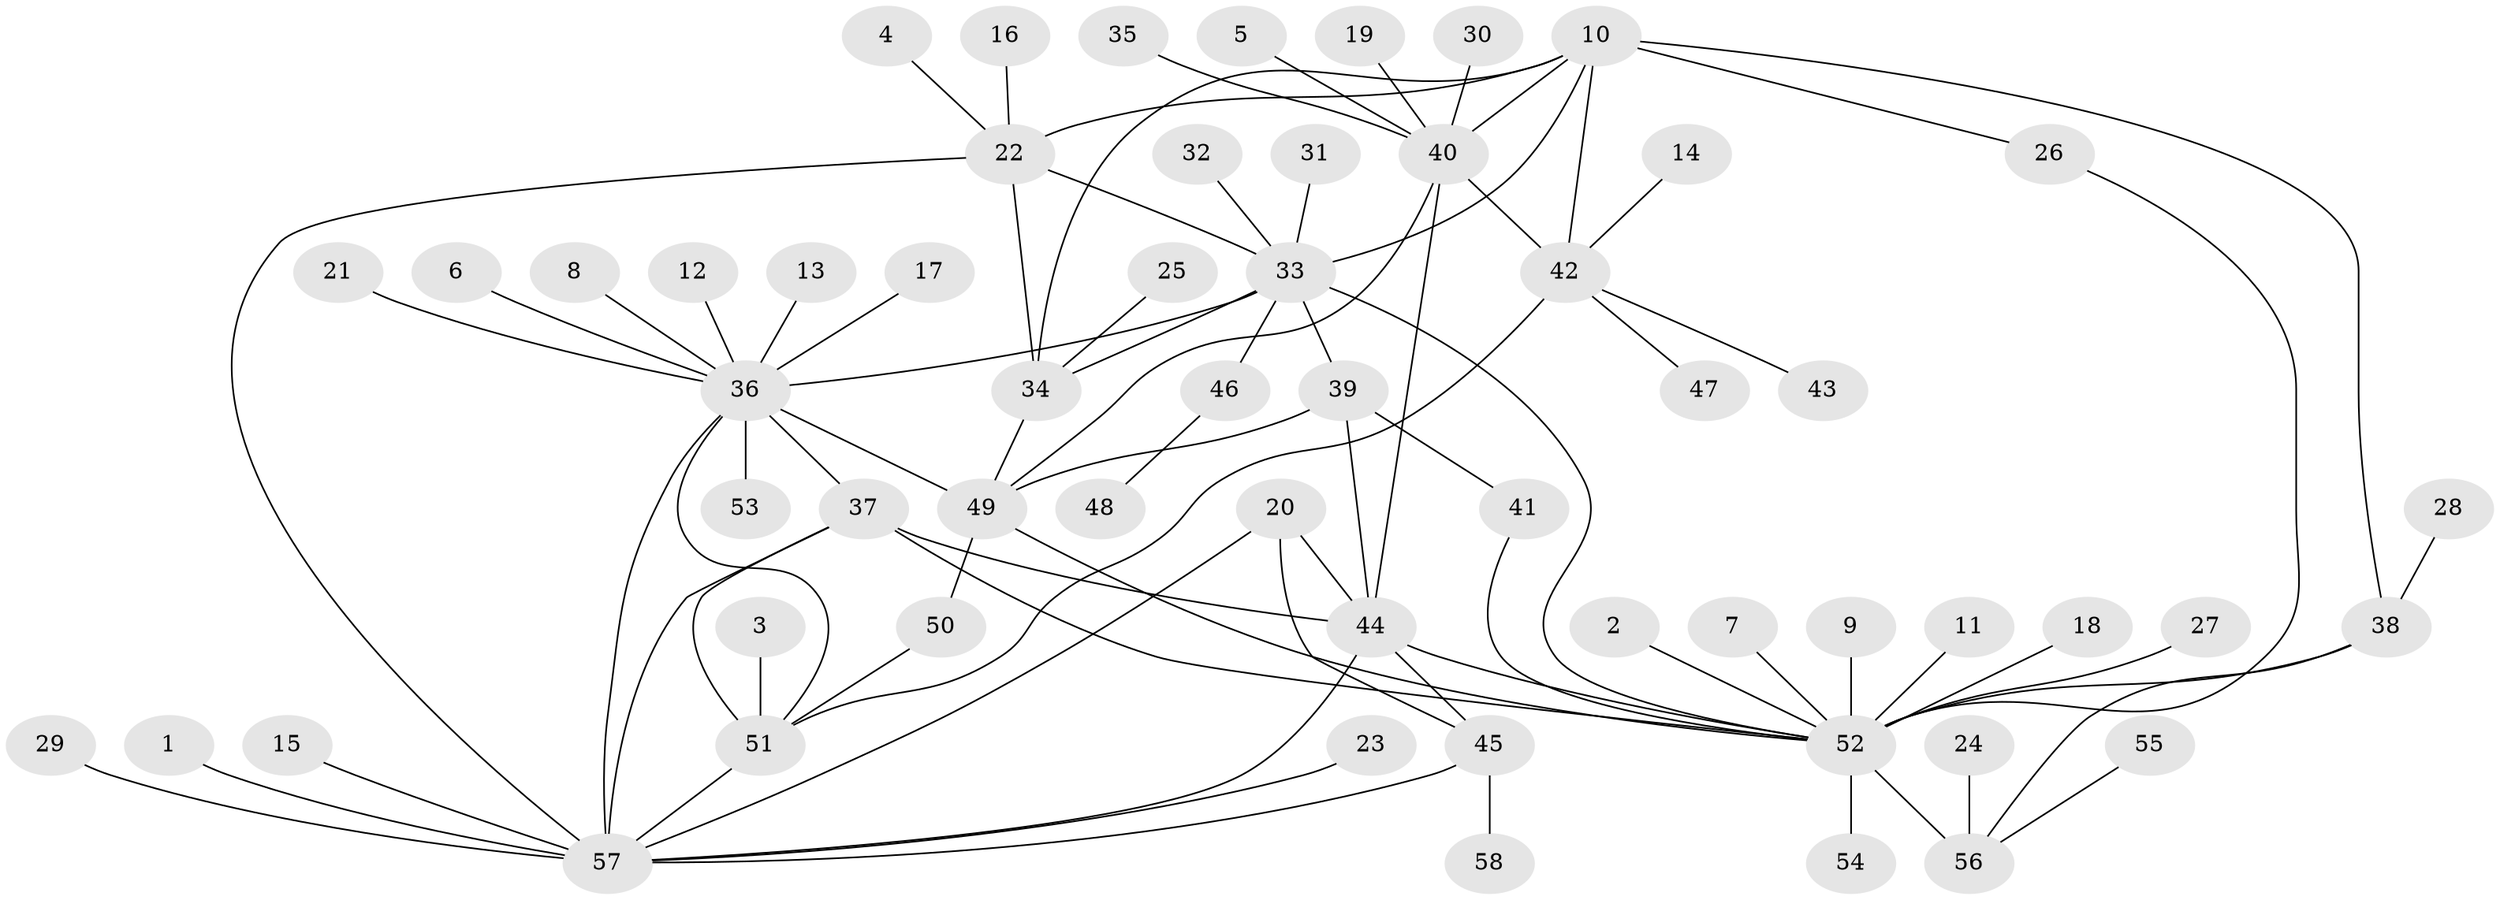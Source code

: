 // original degree distribution, {8: 0.04504504504504504, 7: 0.05405405405405406, 12: 0.009009009009009009, 14: 0.009009009009009009, 9: 0.018018018018018018, 6: 0.036036036036036036, 4: 0.04504504504504504, 5: 0.018018018018018018, 11: 0.02702702702702703, 3: 0.02702702702702703, 1: 0.5945945945945946, 2: 0.11711711711711711}
// Generated by graph-tools (version 1.1) at 2025/50/03/09/25 03:50:35]
// undirected, 58 vertices, 83 edges
graph export_dot {
graph [start="1"]
  node [color=gray90,style=filled];
  1;
  2;
  3;
  4;
  5;
  6;
  7;
  8;
  9;
  10;
  11;
  12;
  13;
  14;
  15;
  16;
  17;
  18;
  19;
  20;
  21;
  22;
  23;
  24;
  25;
  26;
  27;
  28;
  29;
  30;
  31;
  32;
  33;
  34;
  35;
  36;
  37;
  38;
  39;
  40;
  41;
  42;
  43;
  44;
  45;
  46;
  47;
  48;
  49;
  50;
  51;
  52;
  53;
  54;
  55;
  56;
  57;
  58;
  1 -- 57 [weight=1.0];
  2 -- 52 [weight=1.0];
  3 -- 51 [weight=1.0];
  4 -- 22 [weight=1.0];
  5 -- 40 [weight=1.0];
  6 -- 36 [weight=1.0];
  7 -- 52 [weight=1.0];
  8 -- 36 [weight=1.0];
  9 -- 52 [weight=1.0];
  10 -- 22 [weight=2.0];
  10 -- 26 [weight=1.0];
  10 -- 33 [weight=1.0];
  10 -- 34 [weight=1.0];
  10 -- 38 [weight=1.0];
  10 -- 40 [weight=2.0];
  10 -- 42 [weight=2.0];
  11 -- 52 [weight=1.0];
  12 -- 36 [weight=1.0];
  13 -- 36 [weight=1.0];
  14 -- 42 [weight=1.0];
  15 -- 57 [weight=1.0];
  16 -- 22 [weight=1.0];
  17 -- 36 [weight=1.0];
  18 -- 52 [weight=1.0];
  19 -- 40 [weight=1.0];
  20 -- 44 [weight=2.0];
  20 -- 45 [weight=2.0];
  20 -- 57 [weight=2.0];
  21 -- 36 [weight=1.0];
  22 -- 33 [weight=2.0];
  22 -- 34 [weight=2.0];
  22 -- 57 [weight=1.0];
  23 -- 57 [weight=1.0];
  24 -- 56 [weight=1.0];
  25 -- 34 [weight=1.0];
  26 -- 52 [weight=1.0];
  27 -- 52 [weight=1.0];
  28 -- 38 [weight=1.0];
  29 -- 57 [weight=1.0];
  30 -- 40 [weight=1.0];
  31 -- 33 [weight=1.0];
  32 -- 33 [weight=1.0];
  33 -- 34 [weight=1.0];
  33 -- 36 [weight=1.0];
  33 -- 39 [weight=1.0];
  33 -- 46 [weight=1.0];
  33 -- 52 [weight=1.0];
  34 -- 49 [weight=1.0];
  35 -- 40 [weight=1.0];
  36 -- 37 [weight=2.0];
  36 -- 49 [weight=1.0];
  36 -- 51 [weight=1.0];
  36 -- 53 [weight=1.0];
  36 -- 57 [weight=1.0];
  37 -- 44 [weight=1.0];
  37 -- 51 [weight=2.0];
  37 -- 52 [weight=1.0];
  37 -- 57 [weight=2.0];
  38 -- 52 [weight=3.0];
  38 -- 56 [weight=1.0];
  39 -- 41 [weight=1.0];
  39 -- 44 [weight=1.0];
  39 -- 49 [weight=2.0];
  40 -- 42 [weight=4.0];
  40 -- 44 [weight=1.0];
  40 -- 49 [weight=1.0];
  41 -- 52 [weight=1.0];
  42 -- 43 [weight=1.0];
  42 -- 47 [weight=1.0];
  42 -- 51 [weight=1.0];
  44 -- 45 [weight=1.0];
  44 -- 52 [weight=1.0];
  44 -- 57 [weight=1.0];
  45 -- 57 [weight=1.0];
  45 -- 58 [weight=1.0];
  46 -- 48 [weight=1.0];
  49 -- 50 [weight=1.0];
  49 -- 52 [weight=2.0];
  50 -- 51 [weight=1.0];
  51 -- 57 [weight=1.0];
  52 -- 54 [weight=1.0];
  52 -- 56 [weight=3.0];
  55 -- 56 [weight=1.0];
}
